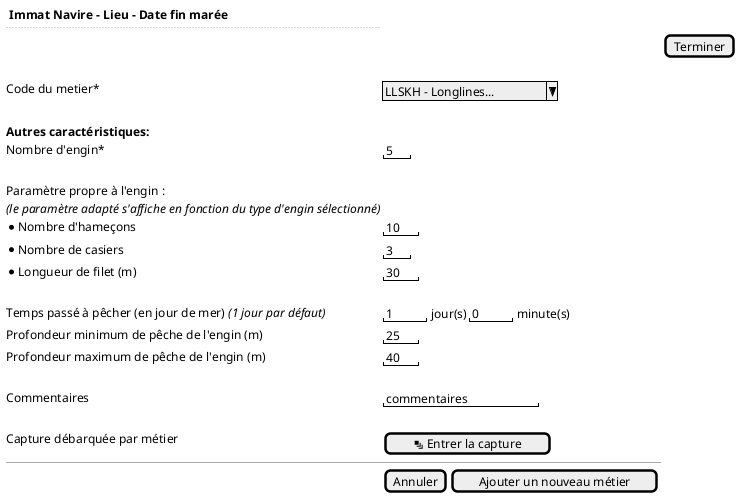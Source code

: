 @startsalt
{
  <b> Immat Navire - Lieu - Date fin marée
  ..
  . | . | {[Terminer]}
  .
  Code du metier*    | { ^LLSKH - Longlines...^ }
  .
  <b>Autres caractéristiques:
  Nombre d'engin*     | { " 5 " }
  .
  Paramètre propre à l'engin :
  <i>(le paramètre adapté s'affiche en fonction du type d'engin sélectionné)
    * Nombre d'hameçons      | { " 10 " }
    * Nombre de casiers      | { " 3 " }
    * Longueur de filet (m)  | { " 30 " }
  .
  Temps passé à pêcher (en jour de mer) <i>(1 jour par défaut)  | { "  1  " | jour(s) | "  0  " | minute(s) }
  Profondeur minimum de pêche de l'engin (m)  | { " 25 " }
  Profondeur maximum de pêche de l'engin (m)  | { " 40 " }
  .
  Commentaires              | { "commentaires       "}
  .
  Capture débarquée par métier |  |  {[<&layers> Entrer la capture]}

  -- | --

  . | {[Annuler] | [Ajouter un nouveau métier]}
}
@endsalt
